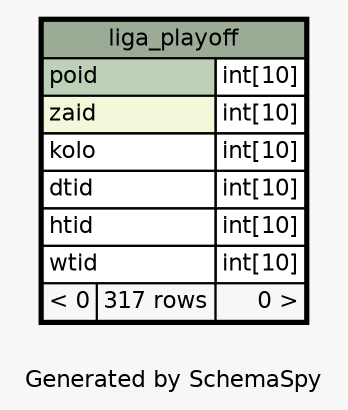 // dot 2.38.0 on Mac OS X 10.9.4
// SchemaSpy rev 590
digraph "oneDegreeRelationshipsDiagram" {
  graph [
    rankdir="RL"
    bgcolor="#f7f7f7"
    label="\nGenerated by SchemaSpy"
    labeljust="l"
    nodesep="0.18"
    ranksep="0.46"
    fontname="Helvetica"
    fontsize="11"
  ];
  node [
    fontname="Helvetica"
    fontsize="11"
    shape="plaintext"
  ];
  edge [
    arrowsize="0.8"
  ];
  "liga_playoff" [
    label=<
    <TABLE BORDER="2" CELLBORDER="1" CELLSPACING="0" BGCOLOR="#ffffff">
      <TR><TD COLSPAN="3" BGCOLOR="#9bab96" ALIGN="CENTER">liga_playoff</TD></TR>
      <TR><TD PORT="poid" COLSPAN="2" BGCOLOR="#bed1b8" ALIGN="LEFT">poid</TD><TD PORT="poid.type" ALIGN="LEFT">int[10]</TD></TR>
      <TR><TD PORT="zaid" COLSPAN="2" BGCOLOR="#f4f7da" ALIGN="LEFT">zaid</TD><TD PORT="zaid.type" ALIGN="LEFT">int[10]</TD></TR>
      <TR><TD PORT="kolo" COLSPAN="2" ALIGN="LEFT">kolo</TD><TD PORT="kolo.type" ALIGN="LEFT">int[10]</TD></TR>
      <TR><TD PORT="dtid" COLSPAN="2" ALIGN="LEFT">dtid</TD><TD PORT="dtid.type" ALIGN="LEFT">int[10]</TD></TR>
      <TR><TD PORT="htid" COLSPAN="2" ALIGN="LEFT">htid</TD><TD PORT="htid.type" ALIGN="LEFT">int[10]</TD></TR>
      <TR><TD PORT="wtid" COLSPAN="2" ALIGN="LEFT">wtid</TD><TD PORT="wtid.type" ALIGN="LEFT">int[10]</TD></TR>
      <TR><TD ALIGN="LEFT" BGCOLOR="#f7f7f7">&lt; 0</TD><TD ALIGN="RIGHT" BGCOLOR="#f7f7f7">317 rows</TD><TD ALIGN="RIGHT" BGCOLOR="#f7f7f7">0 &gt;</TD></TR>
    </TABLE>>
    URL="liga_playoff.html"
    tooltip="liga_playoff"
  ];
}
